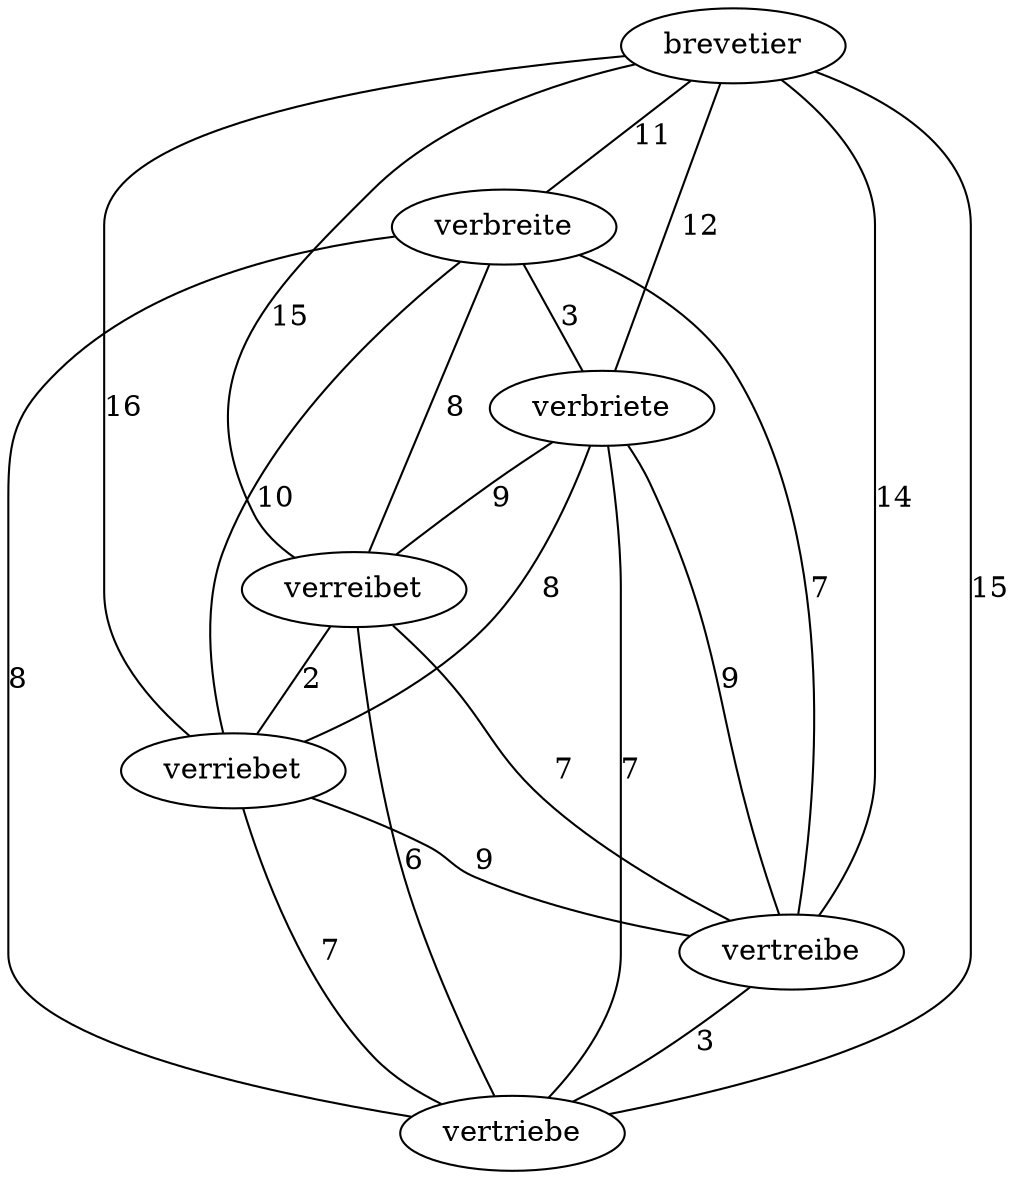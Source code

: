 graph {
	brevetier -- verbreite [ label="11" ];
	brevetier -- verbriete [ label="12" ];
	brevetier -- verreibet [ label="15" ];
	brevetier -- verriebet [ label="16" ];
	brevetier -- vertreibe [ label="14" ];
	brevetier -- vertriebe [ label="15" ];
	verbreite -- verbriete [ label="3" ];
	verbreite -- verreibet [ label="8" ];
	verbreite -- verriebet [ label="10" ];
	verbreite -- vertreibe [ label="7" ];
	verbreite -- vertriebe [ label="8" ];
	verbriete -- verreibet [ label="9" ];
	verbriete -- verriebet [ label="8" ];
	verbriete -- vertreibe [ label="9" ];
	verbriete -- vertriebe [ label="7" ];
	verreibet -- verriebet [ label="2" ];
	verreibet -- vertreibe [ label="7" ];
	verreibet -- vertriebe [ label="6" ];
	verriebet -- vertreibe [ label="9" ];
	verriebet -- vertriebe [ label="7" ];
	vertreibe -- vertriebe [ label="3" ];
}